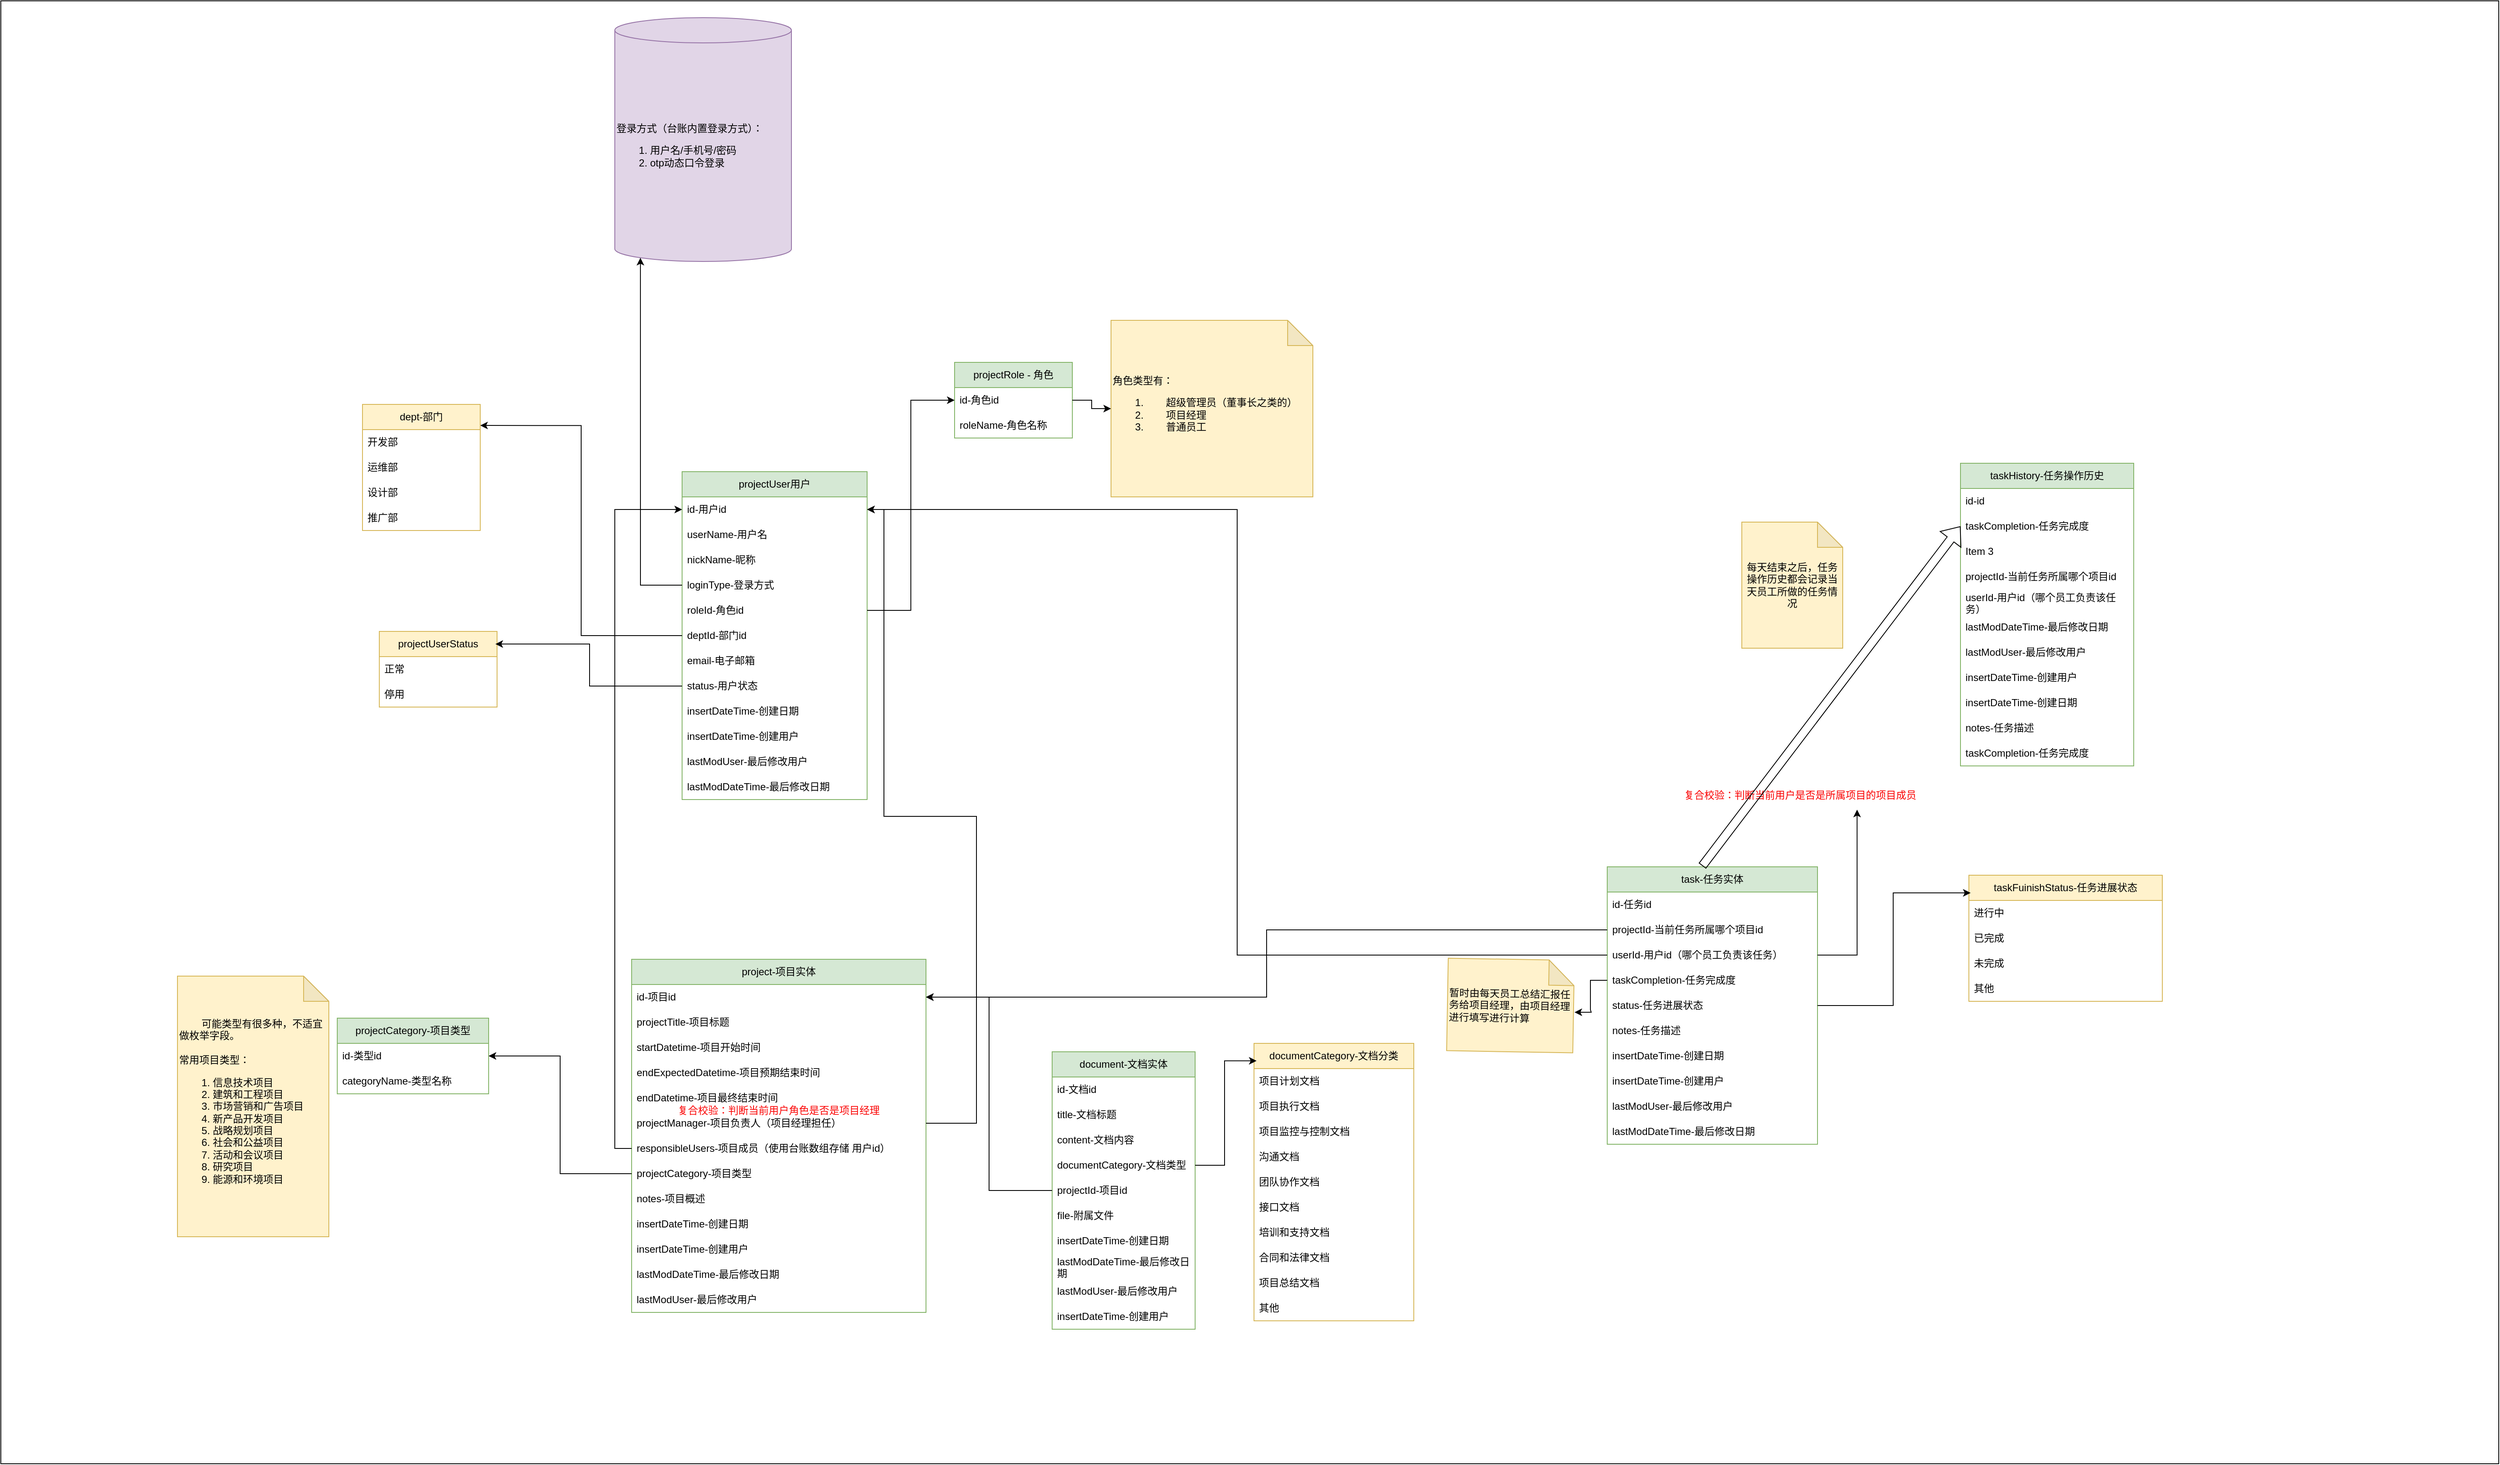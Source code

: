 <mxfile version="21.6.8" type="device">
  <diagram name="第 1 页" id="bXQcBUkpC3boCXOJk-pQ">
    <mxGraphModel dx="2514" dy="2162" grid="1" gridSize="10" guides="1" tooltips="1" connect="1" arrows="1" fold="1" page="1" pageScale="1" pageWidth="827" pageHeight="1169" math="0" shadow="0">
      <root>
        <mxCell id="0" />
        <mxCell id="1" parent="0" />
        <mxCell id="PqRy8XU0RQL9824ncGUy-133" value="" style="rounded=0;whiteSpace=wrap;html=1;" vertex="1" parent="1">
          <mxGeometry x="-720" y="-470" width="2970" height="1740" as="geometry" />
        </mxCell>
        <mxCell id="PqRy8XU0RQL9824ncGUy-2" value="projectUser用户" style="swimlane;fontStyle=0;childLayout=stackLayout;horizontal=1;startSize=30;horizontalStack=0;resizeParent=1;resizeParentMax=0;resizeLast=0;collapsible=1;marginBottom=0;whiteSpace=wrap;html=1;fillColor=#d5e8d4;strokeColor=#82b366;" vertex="1" parent="1">
          <mxGeometry x="90" y="90" width="220" height="390" as="geometry" />
        </mxCell>
        <mxCell id="PqRy8XU0RQL9824ncGUy-3" value="id-用户id" style="text;strokeColor=none;fillColor=none;align=left;verticalAlign=middle;spacingLeft=4;spacingRight=4;overflow=hidden;points=[[0,0.5],[1,0.5]];portConstraint=eastwest;rotatable=0;whiteSpace=wrap;html=1;" vertex="1" parent="PqRy8XU0RQL9824ncGUy-2">
          <mxGeometry y="30" width="220" height="30" as="geometry" />
        </mxCell>
        <mxCell id="PqRy8XU0RQL9824ncGUy-4" value="userName-用户名" style="text;strokeColor=none;fillColor=none;align=left;verticalAlign=middle;spacingLeft=4;spacingRight=4;overflow=hidden;points=[[0,0.5],[1,0.5]];portConstraint=eastwest;rotatable=0;whiteSpace=wrap;html=1;" vertex="1" parent="PqRy8XU0RQL9824ncGUy-2">
          <mxGeometry y="60" width="220" height="30" as="geometry" />
        </mxCell>
        <mxCell id="PqRy8XU0RQL9824ncGUy-5" value="nickName-昵称" style="text;strokeColor=none;fillColor=none;align=left;verticalAlign=middle;spacingLeft=4;spacingRight=4;overflow=hidden;points=[[0,0.5],[1,0.5]];portConstraint=eastwest;rotatable=0;whiteSpace=wrap;html=1;" vertex="1" parent="PqRy8XU0RQL9824ncGUy-2">
          <mxGeometry y="90" width="220" height="30" as="geometry" />
        </mxCell>
        <mxCell id="PqRy8XU0RQL9824ncGUy-12" value="loginType-登录方式" style="text;strokeColor=none;fillColor=none;align=left;verticalAlign=middle;spacingLeft=4;spacingRight=4;overflow=hidden;points=[[0,0.5],[1,0.5]];portConstraint=eastwest;rotatable=0;whiteSpace=wrap;html=1;" vertex="1" parent="PqRy8XU0RQL9824ncGUy-2">
          <mxGeometry y="120" width="220" height="30" as="geometry" />
        </mxCell>
        <mxCell id="PqRy8XU0RQL9824ncGUy-11" value="roleId-角色id" style="text;strokeColor=none;fillColor=none;align=left;verticalAlign=middle;spacingLeft=4;spacingRight=4;overflow=hidden;points=[[0,0.5],[1,0.5]];portConstraint=eastwest;rotatable=0;whiteSpace=wrap;html=1;" vertex="1" parent="PqRy8XU0RQL9824ncGUy-2">
          <mxGeometry y="150" width="220" height="30" as="geometry" />
        </mxCell>
        <mxCell id="PqRy8XU0RQL9824ncGUy-10" value="deptId-部门id" style="text;strokeColor=none;fillColor=none;align=left;verticalAlign=middle;spacingLeft=4;spacingRight=4;overflow=hidden;points=[[0,0.5],[1,0.5]];portConstraint=eastwest;rotatable=0;whiteSpace=wrap;html=1;" vertex="1" parent="PqRy8XU0RQL9824ncGUy-2">
          <mxGeometry y="180" width="220" height="30" as="geometry" />
        </mxCell>
        <mxCell id="PqRy8XU0RQL9824ncGUy-18" value="email-电子邮箱" style="text;strokeColor=none;fillColor=none;align=left;verticalAlign=middle;spacingLeft=4;spacingRight=4;overflow=hidden;points=[[0,0.5],[1,0.5]];portConstraint=eastwest;rotatable=0;whiteSpace=wrap;html=1;" vertex="1" parent="PqRy8XU0RQL9824ncGUy-2">
          <mxGeometry y="210" width="220" height="30" as="geometry" />
        </mxCell>
        <mxCell id="PqRy8XU0RQL9824ncGUy-13" value="status-用户状态" style="text;strokeColor=none;fillColor=none;align=left;verticalAlign=middle;spacingLeft=4;spacingRight=4;overflow=hidden;points=[[0,0.5],[1,0.5]];portConstraint=eastwest;rotatable=0;whiteSpace=wrap;html=1;" vertex="1" parent="PqRy8XU0RQL9824ncGUy-2">
          <mxGeometry y="240" width="220" height="30" as="geometry" />
        </mxCell>
        <mxCell id="PqRy8XU0RQL9824ncGUy-16" value="insertDateTime-创建日期" style="text;strokeColor=none;fillColor=none;align=left;verticalAlign=middle;spacingLeft=4;spacingRight=4;overflow=hidden;points=[[0,0.5],[1,0.5]];portConstraint=eastwest;rotatable=0;whiteSpace=wrap;html=1;" vertex="1" parent="PqRy8XU0RQL9824ncGUy-2">
          <mxGeometry y="270" width="220" height="30" as="geometry" />
        </mxCell>
        <mxCell id="PqRy8XU0RQL9824ncGUy-15" value="insertDateTime-创建用户" style="text;strokeColor=none;fillColor=none;align=left;verticalAlign=middle;spacingLeft=4;spacingRight=4;overflow=hidden;points=[[0,0.5],[1,0.5]];portConstraint=eastwest;rotatable=0;whiteSpace=wrap;html=1;" vertex="1" parent="PqRy8XU0RQL9824ncGUy-2">
          <mxGeometry y="300" width="220" height="30" as="geometry" />
        </mxCell>
        <mxCell id="PqRy8XU0RQL9824ncGUy-17" value="lastModUser-最后修改用户" style="text;strokeColor=none;fillColor=none;align=left;verticalAlign=middle;spacingLeft=4;spacingRight=4;overflow=hidden;points=[[0,0.5],[1,0.5]];portConstraint=eastwest;rotatable=0;whiteSpace=wrap;html=1;" vertex="1" parent="PqRy8XU0RQL9824ncGUy-2">
          <mxGeometry y="330" width="220" height="30" as="geometry" />
        </mxCell>
        <mxCell id="PqRy8XU0RQL9824ncGUy-14" value="lastModDateTime-最后修改日期" style="text;strokeColor=none;fillColor=none;align=left;verticalAlign=middle;spacingLeft=4;spacingRight=4;overflow=hidden;points=[[0,0.5],[1,0.5]];portConstraint=eastwest;rotatable=0;whiteSpace=wrap;html=1;" vertex="1" parent="PqRy8XU0RQL9824ncGUy-2">
          <mxGeometry y="360" width="220" height="30" as="geometry" />
        </mxCell>
        <mxCell id="PqRy8XU0RQL9824ncGUy-6" value="projectRole - 角色" style="swimlane;fontStyle=0;childLayout=stackLayout;horizontal=1;startSize=30;horizontalStack=0;resizeParent=1;resizeParentMax=0;resizeLast=0;collapsible=1;marginBottom=0;whiteSpace=wrap;html=1;fillColor=#d5e8d4;strokeColor=#82b366;" vertex="1" parent="1">
          <mxGeometry x="414" y="-40" width="140" height="90" as="geometry" />
        </mxCell>
        <mxCell id="PqRy8XU0RQL9824ncGUy-7" value="id-角色id" style="text;strokeColor=none;fillColor=none;align=left;verticalAlign=middle;spacingLeft=4;spacingRight=4;overflow=hidden;points=[[0,0.5],[1,0.5]];portConstraint=eastwest;rotatable=0;whiteSpace=wrap;html=1;" vertex="1" parent="PqRy8XU0RQL9824ncGUy-6">
          <mxGeometry y="30" width="140" height="30" as="geometry" />
        </mxCell>
        <mxCell id="PqRy8XU0RQL9824ncGUy-8" value="roleName-角色名称" style="text;strokeColor=none;fillColor=none;align=left;verticalAlign=middle;spacingLeft=4;spacingRight=4;overflow=hidden;points=[[0,0.5],[1,0.5]];portConstraint=eastwest;rotatable=0;whiteSpace=wrap;html=1;" vertex="1" parent="PqRy8XU0RQL9824ncGUy-6">
          <mxGeometry y="60" width="140" height="30" as="geometry" />
        </mxCell>
        <mxCell id="PqRy8XU0RQL9824ncGUy-19" value="projectUserStatus" style="swimlane;fontStyle=0;childLayout=stackLayout;horizontal=1;startSize=30;horizontalStack=0;resizeParent=1;resizeParentMax=0;resizeLast=0;collapsible=1;marginBottom=0;whiteSpace=wrap;html=1;fillColor=#fff2cc;strokeColor=#d6b656;" vertex="1" parent="1">
          <mxGeometry x="-270" y="280" width="140" height="90" as="geometry" />
        </mxCell>
        <mxCell id="PqRy8XU0RQL9824ncGUy-20" value="正常" style="text;strokeColor=none;fillColor=none;align=left;verticalAlign=middle;spacingLeft=4;spacingRight=4;overflow=hidden;points=[[0,0.5],[1,0.5]];portConstraint=eastwest;rotatable=0;whiteSpace=wrap;html=1;" vertex="1" parent="PqRy8XU0RQL9824ncGUy-19">
          <mxGeometry y="30" width="140" height="30" as="geometry" />
        </mxCell>
        <mxCell id="PqRy8XU0RQL9824ncGUy-21" value="停用" style="text;strokeColor=none;fillColor=none;align=left;verticalAlign=middle;spacingLeft=4;spacingRight=4;overflow=hidden;points=[[0,0.5],[1,0.5]];portConstraint=eastwest;rotatable=0;whiteSpace=wrap;html=1;" vertex="1" parent="PqRy8XU0RQL9824ncGUy-19">
          <mxGeometry y="60" width="140" height="30" as="geometry" />
        </mxCell>
        <mxCell id="PqRy8XU0RQL9824ncGUy-23" style="edgeStyle=orthogonalEdgeStyle;rounded=0;orthogonalLoop=1;jettySize=auto;html=1;exitX=0;exitY=0.5;exitDx=0;exitDy=0;entryX=0.986;entryY=0.167;entryDx=0;entryDy=0;entryPerimeter=0;" edge="1" parent="1" source="PqRy8XU0RQL9824ncGUy-13" target="PqRy8XU0RQL9824ncGUy-19">
          <mxGeometry relative="1" as="geometry" />
        </mxCell>
        <mxCell id="PqRy8XU0RQL9824ncGUy-24" style="edgeStyle=orthogonalEdgeStyle;rounded=0;orthogonalLoop=1;jettySize=auto;html=1;exitX=1;exitY=0.5;exitDx=0;exitDy=0;entryX=0;entryY=0.5;entryDx=0;entryDy=0;" edge="1" parent="1" source="PqRy8XU0RQL9824ncGUy-11" target="PqRy8XU0RQL9824ncGUy-7">
          <mxGeometry relative="1" as="geometry" />
        </mxCell>
        <mxCell id="PqRy8XU0RQL9824ncGUy-25" value="角色类型有：&lt;br&gt;&lt;ol&gt;&lt;li&gt;&amp;nbsp; &amp;nbsp; &amp;nbsp; &amp;nbsp;超级管理员（董事长之类的）&lt;/li&gt;&lt;li&gt;&amp;nbsp; &amp;nbsp; &amp;nbsp; &amp;nbsp;项目经理&lt;/li&gt;&lt;li&gt;&lt;span style=&quot;background-color: initial;&quot;&gt;&amp;nbsp; &amp;nbsp; &amp;nbsp; &amp;nbsp;普通员工&lt;/span&gt;&lt;/li&gt;&lt;/ol&gt;" style="shape=note;whiteSpace=wrap;html=1;backgroundOutline=1;darkOpacity=0.05;fillColor=#fff2cc;strokeColor=#d6b656;align=left;" vertex="1" parent="1">
          <mxGeometry x="600" y="-90" width="240" height="210" as="geometry" />
        </mxCell>
        <mxCell id="PqRy8XU0RQL9824ncGUy-26" style="edgeStyle=orthogonalEdgeStyle;rounded=0;orthogonalLoop=1;jettySize=auto;html=1;exitX=1;exitY=0.5;exitDx=0;exitDy=0;entryX=0;entryY=0.5;entryDx=0;entryDy=0;entryPerimeter=0;" edge="1" parent="1" source="PqRy8XU0RQL9824ncGUy-7" target="PqRy8XU0RQL9824ncGUy-25">
          <mxGeometry relative="1" as="geometry" />
        </mxCell>
        <mxCell id="PqRy8XU0RQL9824ncGUy-28" value="project-项目实体" style="swimlane;fontStyle=0;childLayout=stackLayout;horizontal=1;startSize=30;horizontalStack=0;resizeParent=1;resizeParentMax=0;resizeLast=0;collapsible=1;marginBottom=0;whiteSpace=wrap;html=1;fillColor=#d5e8d4;strokeColor=#82b366;" vertex="1" parent="1">
          <mxGeometry x="30" y="670" width="350" height="420" as="geometry" />
        </mxCell>
        <mxCell id="PqRy8XU0RQL9824ncGUy-29" value="id-项目id" style="text;strokeColor=none;fillColor=none;align=left;verticalAlign=middle;spacingLeft=4;spacingRight=4;overflow=hidden;points=[[0,0.5],[1,0.5]];portConstraint=eastwest;rotatable=0;whiteSpace=wrap;html=1;" vertex="1" parent="PqRy8XU0RQL9824ncGUy-28">
          <mxGeometry y="30" width="350" height="30" as="geometry" />
        </mxCell>
        <mxCell id="PqRy8XU0RQL9824ncGUy-30" value="projectTitle-项目标题" style="text;strokeColor=none;fillColor=none;align=left;verticalAlign=middle;spacingLeft=4;spacingRight=4;overflow=hidden;points=[[0,0.5],[1,0.5]];portConstraint=eastwest;rotatable=0;whiteSpace=wrap;html=1;" vertex="1" parent="PqRy8XU0RQL9824ncGUy-28">
          <mxGeometry y="60" width="350" height="30" as="geometry" />
        </mxCell>
        <mxCell id="PqRy8XU0RQL9824ncGUy-42" value="startDatetime-项目开始时间" style="text;strokeColor=none;fillColor=none;align=left;verticalAlign=middle;spacingLeft=4;spacingRight=4;overflow=hidden;points=[[0,0.5],[1,0.5]];portConstraint=eastwest;rotatable=0;whiteSpace=wrap;html=1;" vertex="1" parent="PqRy8XU0RQL9824ncGUy-28">
          <mxGeometry y="90" width="350" height="30" as="geometry" />
        </mxCell>
        <mxCell id="PqRy8XU0RQL9824ncGUy-41" value="endExpectedDatetime-项目预期结束时间" style="text;strokeColor=none;fillColor=none;align=left;verticalAlign=middle;spacingLeft=4;spacingRight=4;overflow=hidden;points=[[0,0.5],[1,0.5]];portConstraint=eastwest;rotatable=0;whiteSpace=wrap;html=1;" vertex="1" parent="PqRy8XU0RQL9824ncGUy-28">
          <mxGeometry y="120" width="350" height="30" as="geometry" />
        </mxCell>
        <mxCell id="PqRy8XU0RQL9824ncGUy-32" value="endDatetime-项目最终结束时间" style="text;strokeColor=none;fillColor=none;align=left;verticalAlign=middle;spacingLeft=4;spacingRight=4;overflow=hidden;points=[[0,0.5],[1,0.5]];portConstraint=eastwest;rotatable=0;whiteSpace=wrap;html=1;" vertex="1" parent="PqRy8XU0RQL9824ncGUy-28">
          <mxGeometry y="150" width="350" height="30" as="geometry" />
        </mxCell>
        <mxCell id="PqRy8XU0RQL9824ncGUy-109" value="&lt;font color=&quot;#fb0404&quot;&gt;复合校验：判断当前用户角色是否是项目经理&lt;/font&gt;" style="text;html=1;strokeColor=none;fillColor=none;align=center;verticalAlign=middle;whiteSpace=wrap;rounded=0;" vertex="1" parent="PqRy8XU0RQL9824ncGUy-28">
          <mxGeometry y="180" width="350" as="geometry" />
        </mxCell>
        <mxCell id="PqRy8XU0RQL9824ncGUy-38" value="projectManager-项目负责人（项目经理担任）" style="text;strokeColor=none;fillColor=none;align=left;verticalAlign=middle;spacingLeft=4;spacingRight=4;overflow=hidden;points=[[0,0.5],[1,0.5]];portConstraint=eastwest;rotatable=0;whiteSpace=wrap;html=1;" vertex="1" parent="PqRy8XU0RQL9824ncGUy-28">
          <mxGeometry y="180" width="350" height="30" as="geometry" />
        </mxCell>
        <mxCell id="PqRy8XU0RQL9824ncGUy-36" value="responsibleUsers-项目成员（使用台账数组存储 用户id）" style="text;strokeColor=none;fillColor=none;align=left;verticalAlign=middle;spacingLeft=4;spacingRight=4;overflow=hidden;points=[[0,0.5],[1,0.5]];portConstraint=eastwest;rotatable=0;whiteSpace=wrap;html=1;" vertex="1" parent="PqRy8XU0RQL9824ncGUy-28">
          <mxGeometry y="210" width="350" height="30" as="geometry" />
        </mxCell>
        <mxCell id="PqRy8XU0RQL9824ncGUy-34" value="projectCategory-项目类型" style="text;strokeColor=none;fillColor=none;align=left;verticalAlign=middle;spacingLeft=4;spacingRight=4;overflow=hidden;points=[[0,0.5],[1,0.5]];portConstraint=eastwest;rotatable=0;whiteSpace=wrap;html=1;" vertex="1" parent="PqRy8XU0RQL9824ncGUy-28">
          <mxGeometry y="240" width="350" height="30" as="geometry" />
        </mxCell>
        <mxCell id="PqRy8XU0RQL9824ncGUy-31" value="notes-项目概述" style="text;strokeColor=none;fillColor=none;align=left;verticalAlign=middle;spacingLeft=4;spacingRight=4;overflow=hidden;points=[[0,0.5],[1,0.5]];portConstraint=eastwest;rotatable=0;whiteSpace=wrap;html=1;" vertex="1" parent="PqRy8XU0RQL9824ncGUy-28">
          <mxGeometry y="270" width="350" height="30" as="geometry" />
        </mxCell>
        <mxCell id="PqRy8XU0RQL9824ncGUy-45" value="insertDateTime-创建日期" style="text;strokeColor=none;fillColor=none;align=left;verticalAlign=middle;spacingLeft=4;spacingRight=4;overflow=hidden;points=[[0,0.5],[1,0.5]];portConstraint=eastwest;rotatable=0;whiteSpace=wrap;html=1;" vertex="1" parent="PqRy8XU0RQL9824ncGUy-28">
          <mxGeometry y="300" width="350" height="30" as="geometry" />
        </mxCell>
        <mxCell id="PqRy8XU0RQL9824ncGUy-46" value="insertDateTime-创建用户" style="text;strokeColor=none;fillColor=none;align=left;verticalAlign=middle;spacingLeft=4;spacingRight=4;overflow=hidden;points=[[0,0.5],[1,0.5]];portConstraint=eastwest;rotatable=0;whiteSpace=wrap;html=1;" vertex="1" parent="PqRy8XU0RQL9824ncGUy-28">
          <mxGeometry y="330" width="350" height="30" as="geometry" />
        </mxCell>
        <mxCell id="PqRy8XU0RQL9824ncGUy-48" value="lastModDateTime-最后修改日期" style="text;strokeColor=none;fillColor=none;align=left;verticalAlign=middle;spacingLeft=4;spacingRight=4;overflow=hidden;points=[[0,0.5],[1,0.5]];portConstraint=eastwest;rotatable=0;whiteSpace=wrap;html=1;" vertex="1" parent="PqRy8XU0RQL9824ncGUy-28">
          <mxGeometry y="360" width="350" height="30" as="geometry" />
        </mxCell>
        <mxCell id="PqRy8XU0RQL9824ncGUy-47" value="lastModUser-最后修改用户" style="text;strokeColor=none;fillColor=none;align=left;verticalAlign=middle;spacingLeft=4;spacingRight=4;overflow=hidden;points=[[0,0.5],[1,0.5]];portConstraint=eastwest;rotatable=0;whiteSpace=wrap;html=1;" vertex="1" parent="PqRy8XU0RQL9824ncGUy-28">
          <mxGeometry y="390" width="350" height="30" as="geometry" />
        </mxCell>
        <mxCell id="PqRy8XU0RQL9824ncGUy-43" style="edgeStyle=orthogonalEdgeStyle;rounded=0;orthogonalLoop=1;jettySize=auto;html=1;exitX=1;exitY=0.5;exitDx=0;exitDy=0;" edge="1" parent="1" source="PqRy8XU0RQL9824ncGUy-38" target="PqRy8XU0RQL9824ncGUy-3">
          <mxGeometry relative="1" as="geometry">
            <Array as="points">
              <mxPoint x="440" y="865" />
              <mxPoint x="440" y="500" />
              <mxPoint x="330" y="500" />
              <mxPoint x="330" y="135" />
            </Array>
          </mxGeometry>
        </mxCell>
        <mxCell id="PqRy8XU0RQL9824ncGUy-44" style="edgeStyle=orthogonalEdgeStyle;rounded=0;orthogonalLoop=1;jettySize=auto;html=1;exitX=0;exitY=0.5;exitDx=0;exitDy=0;entryX=0;entryY=0.5;entryDx=0;entryDy=0;" edge="1" parent="1" source="PqRy8XU0RQL9824ncGUy-36" target="PqRy8XU0RQL9824ncGUy-3">
          <mxGeometry relative="1" as="geometry" />
        </mxCell>
        <mxCell id="PqRy8XU0RQL9824ncGUy-49" value="projectCategory-项目类型" style="swimlane;fontStyle=0;childLayout=stackLayout;horizontal=1;startSize=30;horizontalStack=0;resizeParent=1;resizeParentMax=0;resizeLast=0;collapsible=1;marginBottom=0;whiteSpace=wrap;html=1;fillColor=#d5e8d4;strokeColor=#82b366;" vertex="1" parent="1">
          <mxGeometry x="-320" y="740" width="180" height="90" as="geometry" />
        </mxCell>
        <mxCell id="PqRy8XU0RQL9824ncGUy-50" value="id-类型id" style="text;strokeColor=none;fillColor=none;align=left;verticalAlign=middle;spacingLeft=4;spacingRight=4;overflow=hidden;points=[[0,0.5],[1,0.5]];portConstraint=eastwest;rotatable=0;whiteSpace=wrap;html=1;" vertex="1" parent="PqRy8XU0RQL9824ncGUy-49">
          <mxGeometry y="30" width="180" height="30" as="geometry" />
        </mxCell>
        <mxCell id="PqRy8XU0RQL9824ncGUy-51" value="categoryName-类型名称" style="text;strokeColor=none;fillColor=none;align=left;verticalAlign=middle;spacingLeft=4;spacingRight=4;overflow=hidden;points=[[0,0.5],[1,0.5]];portConstraint=eastwest;rotatable=0;whiteSpace=wrap;html=1;" vertex="1" parent="PqRy8XU0RQL9824ncGUy-49">
          <mxGeometry y="60" width="180" height="30" as="geometry" />
        </mxCell>
        <mxCell id="PqRy8XU0RQL9824ncGUy-53" style="edgeStyle=orthogonalEdgeStyle;rounded=0;orthogonalLoop=1;jettySize=auto;html=1;exitX=0;exitY=0.5;exitDx=0;exitDy=0;entryX=1;entryY=0.5;entryDx=0;entryDy=0;" edge="1" parent="1" source="PqRy8XU0RQL9824ncGUy-34" target="PqRy8XU0RQL9824ncGUy-50">
          <mxGeometry relative="1" as="geometry" />
        </mxCell>
        <mxCell id="PqRy8XU0RQL9824ncGUy-54" value="&lt;span style=&quot;white-space: pre;&quot;&gt;&#x9;&lt;/span&gt;可能类型有很多种，不适宜做枚举字段。&lt;br&gt;&lt;br&gt;常用项目类型：&lt;br&gt;&lt;blockquote style=&quot;margin: 0 0 0 40px; border: none; padding: 0px;&quot;&gt;&lt;/blockquote&gt;&lt;ol&gt;&lt;li&gt;&lt;span style=&quot;background-color: initial;&quot;&gt;信息技术项目&lt;/span&gt;&lt;/li&gt;&lt;li&gt;&lt;span style=&quot;background-color: initial;&quot;&gt;建筑和工程项目&lt;/span&gt;&lt;/li&gt;&lt;li&gt;&lt;span style=&quot;background-color: initial;&quot;&gt;市场营销和广告项目&lt;/span&gt;&lt;/li&gt;&lt;li&gt;&lt;span style=&quot;background-color: initial;&quot;&gt;新产品开发项目&lt;/span&gt;&lt;/li&gt;&lt;li&gt;&lt;span style=&quot;background-color: initial;&quot;&gt;战略规划项目&lt;/span&gt;&lt;/li&gt;&lt;li&gt;&lt;span style=&quot;background-color: initial;&quot;&gt;社会和公益项目&lt;/span&gt;&lt;/li&gt;&lt;li&gt;&lt;span style=&quot;background-color: initial;&quot;&gt;活动和会议项目&lt;/span&gt;&lt;/li&gt;&lt;li&gt;&lt;span style=&quot;background-color: initial;&quot;&gt;研究项目&lt;/span&gt;&lt;/li&gt;&lt;li&gt;&lt;span style=&quot;background-color: initial;&quot;&gt;能源和环境项目&lt;/span&gt;&lt;/li&gt;&lt;/ol&gt;&lt;blockquote style=&quot;margin: 0 0 0 40px; border: none; padding: 0px;&quot;&gt;&lt;/blockquote&gt;&lt;blockquote style=&quot;margin: 0 0 0 40px; border: none; padding: 0px;&quot;&gt;&lt;/blockquote&gt;&lt;blockquote style=&quot;margin: 0 0 0 40px; border: none; padding: 0px;&quot;&gt;&lt;/blockquote&gt;&lt;blockquote style=&quot;margin: 0 0 0 40px; border: none; padding: 0px;&quot;&gt;&lt;/blockquote&gt;&lt;blockquote style=&quot;margin: 0 0 0 40px; border: none; padding: 0px;&quot;&gt;&lt;/blockquote&gt;&lt;blockquote style=&quot;margin: 0 0 0 40px; border: none; padding: 0px;&quot;&gt;&lt;/blockquote&gt;&lt;blockquote style=&quot;margin: 0 0 0 40px; border: none; padding: 0px;&quot;&gt;&lt;/blockquote&gt;" style="shape=note;whiteSpace=wrap;html=1;backgroundOutline=1;darkOpacity=0.05;fillColor=#fff2cc;strokeColor=#d6b656;align=left;" vertex="1" parent="1">
          <mxGeometry x="-510" y="690" width="180" height="310" as="geometry" />
        </mxCell>
        <mxCell id="PqRy8XU0RQL9824ncGUy-55" value="document-文档实体" style="swimlane;fontStyle=0;childLayout=stackLayout;horizontal=1;startSize=30;horizontalStack=0;resizeParent=1;resizeParentMax=0;resizeLast=0;collapsible=1;marginBottom=0;whiteSpace=wrap;html=1;fillColor=#d5e8d4;strokeColor=#82b366;" vertex="1" parent="1">
          <mxGeometry x="530" y="780" width="170" height="330" as="geometry" />
        </mxCell>
        <mxCell id="PqRy8XU0RQL9824ncGUy-56" value="id-文档id" style="text;strokeColor=none;fillColor=none;align=left;verticalAlign=middle;spacingLeft=4;spacingRight=4;overflow=hidden;points=[[0,0.5],[1,0.5]];portConstraint=eastwest;rotatable=0;whiteSpace=wrap;html=1;" vertex="1" parent="PqRy8XU0RQL9824ncGUy-55">
          <mxGeometry y="30" width="170" height="30" as="geometry" />
        </mxCell>
        <mxCell id="PqRy8XU0RQL9824ncGUy-57" value="title-文档标题" style="text;strokeColor=none;fillColor=none;align=left;verticalAlign=middle;spacingLeft=4;spacingRight=4;overflow=hidden;points=[[0,0.5],[1,0.5]];portConstraint=eastwest;rotatable=0;whiteSpace=wrap;html=1;" vertex="1" parent="PqRy8XU0RQL9824ncGUy-55">
          <mxGeometry y="60" width="170" height="30" as="geometry" />
        </mxCell>
        <mxCell id="PqRy8XU0RQL9824ncGUy-58" value="content-文档内容" style="text;strokeColor=none;fillColor=none;align=left;verticalAlign=middle;spacingLeft=4;spacingRight=4;overflow=hidden;points=[[0,0.5],[1,0.5]];portConstraint=eastwest;rotatable=0;whiteSpace=wrap;html=1;" vertex="1" parent="PqRy8XU0RQL9824ncGUy-55">
          <mxGeometry y="90" width="170" height="30" as="geometry" />
        </mxCell>
        <mxCell id="PqRy8XU0RQL9824ncGUy-73" value="documentCategory-文档类型" style="text;strokeColor=none;fillColor=none;align=left;verticalAlign=middle;spacingLeft=4;spacingRight=4;overflow=hidden;points=[[0,0.5],[1,0.5]];portConstraint=eastwest;rotatable=0;whiteSpace=wrap;html=1;" vertex="1" parent="PqRy8XU0RQL9824ncGUy-55">
          <mxGeometry y="120" width="170" height="30" as="geometry" />
        </mxCell>
        <mxCell id="PqRy8XU0RQL9824ncGUy-60" value="projectId-项目id" style="text;strokeColor=none;fillColor=none;align=left;verticalAlign=middle;spacingLeft=4;spacingRight=4;overflow=hidden;points=[[0,0.5],[1,0.5]];portConstraint=eastwest;rotatable=0;whiteSpace=wrap;html=1;" vertex="1" parent="PqRy8XU0RQL9824ncGUy-55">
          <mxGeometry y="150" width="170" height="30" as="geometry" />
        </mxCell>
        <mxCell id="PqRy8XU0RQL9824ncGUy-59" value="file-附属文件" style="text;strokeColor=none;fillColor=none;align=left;verticalAlign=middle;spacingLeft=4;spacingRight=4;overflow=hidden;points=[[0,0.5],[1,0.5]];portConstraint=eastwest;rotatable=0;whiteSpace=wrap;html=1;" vertex="1" parent="PqRy8XU0RQL9824ncGUy-55">
          <mxGeometry y="180" width="170" height="30" as="geometry" />
        </mxCell>
        <mxCell id="PqRy8XU0RQL9824ncGUy-76" value="insertDateTime-创建日期" style="text;strokeColor=none;fillColor=none;align=left;verticalAlign=middle;spacingLeft=4;spacingRight=4;overflow=hidden;points=[[0,0.5],[1,0.5]];portConstraint=eastwest;rotatable=0;whiteSpace=wrap;html=1;" vertex="1" parent="PqRy8XU0RQL9824ncGUy-55">
          <mxGeometry y="210" width="170" height="30" as="geometry" />
        </mxCell>
        <mxCell id="PqRy8XU0RQL9824ncGUy-79" value="lastModDateTime-最后修改日期" style="text;strokeColor=none;fillColor=none;align=left;verticalAlign=middle;spacingLeft=4;spacingRight=4;overflow=hidden;points=[[0,0.5],[1,0.5]];portConstraint=eastwest;rotatable=0;whiteSpace=wrap;html=1;" vertex="1" parent="PqRy8XU0RQL9824ncGUy-55">
          <mxGeometry y="240" width="170" height="30" as="geometry" />
        </mxCell>
        <mxCell id="PqRy8XU0RQL9824ncGUy-78" value="lastModUser-最后修改用户" style="text;strokeColor=none;fillColor=none;align=left;verticalAlign=middle;spacingLeft=4;spacingRight=4;overflow=hidden;points=[[0,0.5],[1,0.5]];portConstraint=eastwest;rotatable=0;whiteSpace=wrap;html=1;" vertex="1" parent="PqRy8XU0RQL9824ncGUy-55">
          <mxGeometry y="270" width="170" height="30" as="geometry" />
        </mxCell>
        <mxCell id="PqRy8XU0RQL9824ncGUy-77" value="insertDateTime-创建用户" style="text;strokeColor=none;fillColor=none;align=left;verticalAlign=middle;spacingLeft=4;spacingRight=4;overflow=hidden;points=[[0,0.5],[1,0.5]];portConstraint=eastwest;rotatable=0;whiteSpace=wrap;html=1;" vertex="1" parent="PqRy8XU0RQL9824ncGUy-55">
          <mxGeometry y="300" width="170" height="30" as="geometry" />
        </mxCell>
        <mxCell id="PqRy8XU0RQL9824ncGUy-61" style="edgeStyle=orthogonalEdgeStyle;rounded=0;orthogonalLoop=1;jettySize=auto;html=1;exitX=0;exitY=0.5;exitDx=0;exitDy=0;" edge="1" parent="1" source="PqRy8XU0RQL9824ncGUy-60" target="PqRy8XU0RQL9824ncGUy-29">
          <mxGeometry relative="1" as="geometry" />
        </mxCell>
        <mxCell id="PqRy8XU0RQL9824ncGUy-62" value="documentCategory-文档分类" style="swimlane;fontStyle=0;childLayout=stackLayout;horizontal=1;startSize=30;horizontalStack=0;resizeParent=1;resizeParentMax=0;resizeLast=0;collapsible=1;marginBottom=0;whiteSpace=wrap;html=1;fillColor=#fff2cc;strokeColor=#d6b656;" vertex="1" parent="1">
          <mxGeometry x="770" y="770" width="190" height="330" as="geometry" />
        </mxCell>
        <mxCell id="PqRy8XU0RQL9824ncGUy-64" value="项目计划文档" style="text;strokeColor=none;fillColor=none;align=left;verticalAlign=middle;spacingLeft=4;spacingRight=4;overflow=hidden;points=[[0,0.5],[1,0.5]];portConstraint=eastwest;rotatable=0;whiteSpace=wrap;html=1;" vertex="1" parent="PqRy8XU0RQL9824ncGUy-62">
          <mxGeometry y="30" width="190" height="30" as="geometry" />
        </mxCell>
        <mxCell id="PqRy8XU0RQL9824ncGUy-65" value="项目执行文档" style="text;strokeColor=none;fillColor=none;align=left;verticalAlign=middle;spacingLeft=4;spacingRight=4;overflow=hidden;points=[[0,0.5],[1,0.5]];portConstraint=eastwest;rotatable=0;whiteSpace=wrap;html=1;" vertex="1" parent="PqRy8XU0RQL9824ncGUy-62">
          <mxGeometry y="60" width="190" height="30" as="geometry" />
        </mxCell>
        <mxCell id="PqRy8XU0RQL9824ncGUy-72" value="项目监控与控制文档" style="text;strokeColor=none;fillColor=none;align=left;verticalAlign=middle;spacingLeft=4;spacingRight=4;overflow=hidden;points=[[0,0.5],[1,0.5]];portConstraint=eastwest;rotatable=0;whiteSpace=wrap;html=1;" vertex="1" parent="PqRy8XU0RQL9824ncGUy-62">
          <mxGeometry y="90" width="190" height="30" as="geometry" />
        </mxCell>
        <mxCell id="PqRy8XU0RQL9824ncGUy-70" value="沟通文档" style="text;strokeColor=none;fillColor=none;align=left;verticalAlign=middle;spacingLeft=4;spacingRight=4;overflow=hidden;points=[[0,0.5],[1,0.5]];portConstraint=eastwest;rotatable=0;whiteSpace=wrap;html=1;" vertex="1" parent="PqRy8XU0RQL9824ncGUy-62">
          <mxGeometry y="120" width="190" height="30" as="geometry" />
        </mxCell>
        <mxCell id="PqRy8XU0RQL9824ncGUy-68" value="团队协作文档" style="text;strokeColor=none;fillColor=none;align=left;verticalAlign=middle;spacingLeft=4;spacingRight=4;overflow=hidden;points=[[0,0.5],[1,0.5]];portConstraint=eastwest;rotatable=0;whiteSpace=wrap;html=1;" vertex="1" parent="PqRy8XU0RQL9824ncGUy-62">
          <mxGeometry y="150" width="190" height="30" as="geometry" />
        </mxCell>
        <mxCell id="PqRy8XU0RQL9824ncGUy-63" value="接口文档" style="text;strokeColor=none;fillColor=none;align=left;verticalAlign=middle;spacingLeft=4;spacingRight=4;overflow=hidden;points=[[0,0.5],[1,0.5]];portConstraint=eastwest;rotatable=0;whiteSpace=wrap;html=1;" vertex="1" parent="PqRy8XU0RQL9824ncGUy-62">
          <mxGeometry y="180" width="190" height="30" as="geometry" />
        </mxCell>
        <mxCell id="PqRy8XU0RQL9824ncGUy-66" value="培训和支持文档" style="text;strokeColor=none;fillColor=none;align=left;verticalAlign=middle;spacingLeft=4;spacingRight=4;overflow=hidden;points=[[0,0.5],[1,0.5]];portConstraint=eastwest;rotatable=0;whiteSpace=wrap;html=1;" vertex="1" parent="PqRy8XU0RQL9824ncGUy-62">
          <mxGeometry y="210" width="190" height="30" as="geometry" />
        </mxCell>
        <mxCell id="PqRy8XU0RQL9824ncGUy-67" value="合同和法律文档" style="text;strokeColor=none;fillColor=none;align=left;verticalAlign=middle;spacingLeft=4;spacingRight=4;overflow=hidden;points=[[0,0.5],[1,0.5]];portConstraint=eastwest;rotatable=0;whiteSpace=wrap;html=1;" vertex="1" parent="PqRy8XU0RQL9824ncGUy-62">
          <mxGeometry y="240" width="190" height="30" as="geometry" />
        </mxCell>
        <mxCell id="PqRy8XU0RQL9824ncGUy-69" value="项目总结文档" style="text;strokeColor=none;fillColor=none;align=left;verticalAlign=middle;spacingLeft=4;spacingRight=4;overflow=hidden;points=[[0,0.5],[1,0.5]];portConstraint=eastwest;rotatable=0;whiteSpace=wrap;html=1;" vertex="1" parent="PqRy8XU0RQL9824ncGUy-62">
          <mxGeometry y="270" width="190" height="30" as="geometry" />
        </mxCell>
        <mxCell id="PqRy8XU0RQL9824ncGUy-75" value="其他" style="text;strokeColor=none;fillColor=none;align=left;verticalAlign=middle;spacingLeft=4;spacingRight=4;overflow=hidden;points=[[0,0.5],[1,0.5]];portConstraint=eastwest;rotatable=0;whiteSpace=wrap;html=1;" vertex="1" parent="PqRy8XU0RQL9824ncGUy-62">
          <mxGeometry y="300" width="190" height="30" as="geometry" />
        </mxCell>
        <mxCell id="PqRy8XU0RQL9824ncGUy-74" style="edgeStyle=orthogonalEdgeStyle;rounded=0;orthogonalLoop=1;jettySize=auto;html=1;exitX=1;exitY=0.5;exitDx=0;exitDy=0;entryX=0.016;entryY=0.063;entryDx=0;entryDy=0;entryPerimeter=0;" edge="1" parent="1" source="PqRy8XU0RQL9824ncGUy-73" target="PqRy8XU0RQL9824ncGUy-62">
          <mxGeometry relative="1" as="geometry" />
        </mxCell>
        <mxCell id="PqRy8XU0RQL9824ncGUy-80" value="dept-部门" style="swimlane;fontStyle=0;childLayout=stackLayout;horizontal=1;startSize=30;horizontalStack=0;resizeParent=1;resizeParentMax=0;resizeLast=0;collapsible=1;marginBottom=0;whiteSpace=wrap;html=1;fillColor=#fff2cc;strokeColor=#d6b656;" vertex="1" parent="1">
          <mxGeometry x="-290" y="10" width="140" height="150" as="geometry" />
        </mxCell>
        <mxCell id="PqRy8XU0RQL9824ncGUy-81" value="开发部" style="text;strokeColor=none;fillColor=none;align=left;verticalAlign=middle;spacingLeft=4;spacingRight=4;overflow=hidden;points=[[0,0.5],[1,0.5]];portConstraint=eastwest;rotatable=0;whiteSpace=wrap;html=1;" vertex="1" parent="PqRy8XU0RQL9824ncGUy-80">
          <mxGeometry y="30" width="140" height="30" as="geometry" />
        </mxCell>
        <mxCell id="PqRy8XU0RQL9824ncGUy-82" value="运维部" style="text;strokeColor=none;fillColor=none;align=left;verticalAlign=middle;spacingLeft=4;spacingRight=4;overflow=hidden;points=[[0,0.5],[1,0.5]];portConstraint=eastwest;rotatable=0;whiteSpace=wrap;html=1;" vertex="1" parent="PqRy8XU0RQL9824ncGUy-80">
          <mxGeometry y="60" width="140" height="30" as="geometry" />
        </mxCell>
        <mxCell id="PqRy8XU0RQL9824ncGUy-83" value="设计部" style="text;strokeColor=none;fillColor=none;align=left;verticalAlign=middle;spacingLeft=4;spacingRight=4;overflow=hidden;points=[[0,0.5],[1,0.5]];portConstraint=eastwest;rotatable=0;whiteSpace=wrap;html=1;" vertex="1" parent="PqRy8XU0RQL9824ncGUy-80">
          <mxGeometry y="90" width="140" height="30" as="geometry" />
        </mxCell>
        <mxCell id="PqRy8XU0RQL9824ncGUy-85" value="推广部" style="text;strokeColor=none;fillColor=none;align=left;verticalAlign=middle;spacingLeft=4;spacingRight=4;overflow=hidden;points=[[0,0.5],[1,0.5]];portConstraint=eastwest;rotatable=0;whiteSpace=wrap;html=1;" vertex="1" parent="PqRy8XU0RQL9824ncGUy-80">
          <mxGeometry y="120" width="140" height="30" as="geometry" />
        </mxCell>
        <mxCell id="PqRy8XU0RQL9824ncGUy-84" style="edgeStyle=orthogonalEdgeStyle;rounded=0;orthogonalLoop=1;jettySize=auto;html=1;exitX=0;exitY=0.5;exitDx=0;exitDy=0;entryX=1;entryY=0.167;entryDx=0;entryDy=0;entryPerimeter=0;" edge="1" parent="1" source="PqRy8XU0RQL9824ncGUy-10" target="PqRy8XU0RQL9824ncGUy-80">
          <mxGeometry relative="1" as="geometry" />
        </mxCell>
        <mxCell id="PqRy8XU0RQL9824ncGUy-86" value="task-任务实体" style="swimlane;fontStyle=0;childLayout=stackLayout;horizontal=1;startSize=30;horizontalStack=0;resizeParent=1;resizeParentMax=0;resizeLast=0;collapsible=1;marginBottom=0;whiteSpace=wrap;html=1;fillColor=#d5e8d4;strokeColor=#82b366;" vertex="1" parent="1">
          <mxGeometry x="1190" y="560" width="250" height="330" as="geometry" />
        </mxCell>
        <mxCell id="PqRy8XU0RQL9824ncGUy-87" value="id-任务id" style="text;strokeColor=none;fillColor=none;align=left;verticalAlign=middle;spacingLeft=4;spacingRight=4;overflow=hidden;points=[[0,0.5],[1,0.5]];portConstraint=eastwest;rotatable=0;whiteSpace=wrap;html=1;" vertex="1" parent="PqRy8XU0RQL9824ncGUy-86">
          <mxGeometry y="30" width="250" height="30" as="geometry" />
        </mxCell>
        <mxCell id="PqRy8XU0RQL9824ncGUy-88" value="projectId-当前任务所属哪个项目id" style="text;strokeColor=none;fillColor=none;align=left;verticalAlign=middle;spacingLeft=4;spacingRight=4;overflow=hidden;points=[[0,0.5],[1,0.5]];portConstraint=eastwest;rotatable=0;whiteSpace=wrap;html=1;" vertex="1" parent="PqRy8XU0RQL9824ncGUy-86">
          <mxGeometry y="60" width="250" height="30" as="geometry" />
        </mxCell>
        <mxCell id="PqRy8XU0RQL9824ncGUy-90" value="userId-用户id（哪个员工负责该任务）" style="text;strokeColor=none;fillColor=none;align=left;verticalAlign=middle;spacingLeft=4;spacingRight=4;overflow=hidden;points=[[0,0.5],[1,0.5]];portConstraint=eastwest;rotatable=0;whiteSpace=wrap;html=1;" vertex="1" parent="PqRy8XU0RQL9824ncGUy-86">
          <mxGeometry y="90" width="250" height="30" as="geometry" />
        </mxCell>
        <mxCell id="PqRy8XU0RQL9824ncGUy-97" value="taskCompletion-任务完成度" style="text;strokeColor=none;fillColor=none;align=left;verticalAlign=middle;spacingLeft=4;spacingRight=4;overflow=hidden;points=[[0,0.5],[1,0.5]];portConstraint=eastwest;rotatable=0;whiteSpace=wrap;html=1;" vertex="1" parent="PqRy8XU0RQL9824ncGUy-86">
          <mxGeometry y="120" width="250" height="30" as="geometry" />
        </mxCell>
        <mxCell id="PqRy8XU0RQL9824ncGUy-98" value="status-任务进展状态" style="text;strokeColor=none;fillColor=none;align=left;verticalAlign=middle;spacingLeft=4;spacingRight=4;overflow=hidden;points=[[0,0.5],[1,0.5]];portConstraint=eastwest;rotatable=0;whiteSpace=wrap;html=1;" vertex="1" parent="PqRy8XU0RQL9824ncGUy-86">
          <mxGeometry y="150" width="250" height="30" as="geometry" />
        </mxCell>
        <mxCell id="PqRy8XU0RQL9824ncGUy-89" value="notes-任务描述" style="text;strokeColor=none;fillColor=none;align=left;verticalAlign=middle;spacingLeft=4;spacingRight=4;overflow=hidden;points=[[0,0.5],[1,0.5]];portConstraint=eastwest;rotatable=0;whiteSpace=wrap;html=1;" vertex="1" parent="PqRy8XU0RQL9824ncGUy-86">
          <mxGeometry y="180" width="250" height="30" as="geometry" />
        </mxCell>
        <mxCell id="PqRy8XU0RQL9824ncGUy-91" value="insertDateTime-创建日期" style="text;strokeColor=none;fillColor=none;align=left;verticalAlign=middle;spacingLeft=4;spacingRight=4;overflow=hidden;points=[[0,0.5],[1,0.5]];portConstraint=eastwest;rotatable=0;whiteSpace=wrap;html=1;" vertex="1" parent="PqRy8XU0RQL9824ncGUy-86">
          <mxGeometry y="210" width="250" height="30" as="geometry" />
        </mxCell>
        <mxCell id="PqRy8XU0RQL9824ncGUy-94" value="insertDateTime-创建用户" style="text;strokeColor=none;fillColor=none;align=left;verticalAlign=middle;spacingLeft=4;spacingRight=4;overflow=hidden;points=[[0,0.5],[1,0.5]];portConstraint=eastwest;rotatable=0;whiteSpace=wrap;html=1;" vertex="1" parent="PqRy8XU0RQL9824ncGUy-86">
          <mxGeometry y="240" width="250" height="30" as="geometry" />
        </mxCell>
        <mxCell id="PqRy8XU0RQL9824ncGUy-93" value="lastModUser-最后修改用户" style="text;strokeColor=none;fillColor=none;align=left;verticalAlign=middle;spacingLeft=4;spacingRight=4;overflow=hidden;points=[[0,0.5],[1,0.5]];portConstraint=eastwest;rotatable=0;whiteSpace=wrap;html=1;" vertex="1" parent="PqRy8XU0RQL9824ncGUy-86">
          <mxGeometry y="270" width="250" height="30" as="geometry" />
        </mxCell>
        <mxCell id="PqRy8XU0RQL9824ncGUy-92" value="lastModDateTime-最后修改日期" style="text;strokeColor=none;fillColor=none;align=left;verticalAlign=middle;spacingLeft=4;spacingRight=4;overflow=hidden;points=[[0,0.5],[1,0.5]];portConstraint=eastwest;rotatable=0;whiteSpace=wrap;html=1;" vertex="1" parent="PqRy8XU0RQL9824ncGUy-86">
          <mxGeometry y="300" width="250" height="30" as="geometry" />
        </mxCell>
        <mxCell id="PqRy8XU0RQL9824ncGUy-95" style="edgeStyle=orthogonalEdgeStyle;rounded=0;orthogonalLoop=1;jettySize=auto;html=1;exitX=0;exitY=0.5;exitDx=0;exitDy=0;" edge="1" parent="1" source="PqRy8XU0RQL9824ncGUy-88" target="PqRy8XU0RQL9824ncGUy-29">
          <mxGeometry relative="1" as="geometry" />
        </mxCell>
        <mxCell id="PqRy8XU0RQL9824ncGUy-96" style="edgeStyle=orthogonalEdgeStyle;rounded=0;orthogonalLoop=1;jettySize=auto;html=1;exitX=0;exitY=0.5;exitDx=0;exitDy=0;entryX=1;entryY=0.5;entryDx=0;entryDy=0;" edge="1" parent="1" source="PqRy8XU0RQL9824ncGUy-90" target="PqRy8XU0RQL9824ncGUy-3">
          <mxGeometry relative="1" as="geometry" />
        </mxCell>
        <mxCell id="PqRy8XU0RQL9824ncGUy-99" value="taskFuinishStatus-任务进展状态" style="swimlane;fontStyle=0;childLayout=stackLayout;horizontal=1;startSize=30;horizontalStack=0;resizeParent=1;resizeParentMax=0;resizeLast=0;collapsible=1;marginBottom=0;whiteSpace=wrap;html=1;fillColor=#fff2cc;strokeColor=#d6b656;" vertex="1" parent="1">
          <mxGeometry x="1620" y="570" width="230" height="150" as="geometry" />
        </mxCell>
        <mxCell id="PqRy8XU0RQL9824ncGUy-100" value="进行中" style="text;strokeColor=none;fillColor=none;align=left;verticalAlign=middle;spacingLeft=4;spacingRight=4;overflow=hidden;points=[[0,0.5],[1,0.5]];portConstraint=eastwest;rotatable=0;whiteSpace=wrap;html=1;" vertex="1" parent="PqRy8XU0RQL9824ncGUy-99">
          <mxGeometry y="30" width="230" height="30" as="geometry" />
        </mxCell>
        <mxCell id="PqRy8XU0RQL9824ncGUy-101" value="已完成" style="text;strokeColor=none;fillColor=none;align=left;verticalAlign=middle;spacingLeft=4;spacingRight=4;overflow=hidden;points=[[0,0.5],[1,0.5]];portConstraint=eastwest;rotatable=0;whiteSpace=wrap;html=1;" vertex="1" parent="PqRy8XU0RQL9824ncGUy-99">
          <mxGeometry y="60" width="230" height="30" as="geometry" />
        </mxCell>
        <mxCell id="PqRy8XU0RQL9824ncGUy-102" value="未完成" style="text;strokeColor=none;fillColor=none;align=left;verticalAlign=middle;spacingLeft=4;spacingRight=4;overflow=hidden;points=[[0,0.5],[1,0.5]];portConstraint=eastwest;rotatable=0;whiteSpace=wrap;html=1;" vertex="1" parent="PqRy8XU0RQL9824ncGUy-99">
          <mxGeometry y="90" width="230" height="30" as="geometry" />
        </mxCell>
        <mxCell id="PqRy8XU0RQL9824ncGUy-103" value="其他" style="text;strokeColor=none;fillColor=none;align=left;verticalAlign=middle;spacingLeft=4;spacingRight=4;overflow=hidden;points=[[0,0.5],[1,0.5]];portConstraint=eastwest;rotatable=0;whiteSpace=wrap;html=1;" vertex="1" parent="PqRy8XU0RQL9824ncGUy-99">
          <mxGeometry y="120" width="230" height="30" as="geometry" />
        </mxCell>
        <mxCell id="PqRy8XU0RQL9824ncGUy-104" style="edgeStyle=orthogonalEdgeStyle;rounded=0;orthogonalLoop=1;jettySize=auto;html=1;exitX=1;exitY=0.5;exitDx=0;exitDy=0;entryX=0.009;entryY=0.14;entryDx=0;entryDy=0;entryPerimeter=0;" edge="1" parent="1" source="PqRy8XU0RQL9824ncGUy-98" target="PqRy8XU0RQL9824ncGUy-99">
          <mxGeometry relative="1" as="geometry" />
        </mxCell>
        <mxCell id="PqRy8XU0RQL9824ncGUy-105" value="暂时由每天员工总结汇报任务给项目经理，由项目经理进行填写进行计算" style="shape=note;whiteSpace=wrap;html=1;backgroundOutline=1;darkOpacity=0.05;rotation=1;align=left;fillColor=#fff2cc;strokeColor=#d6b656;" vertex="1" parent="1">
          <mxGeometry x="1000.0" y="670" width="150" height="110" as="geometry" />
        </mxCell>
        <mxCell id="PqRy8XU0RQL9824ncGUy-107" style="edgeStyle=orthogonalEdgeStyle;rounded=0;orthogonalLoop=1;jettySize=auto;html=1;exitX=0;exitY=0.5;exitDx=0;exitDy=0;entryX=1.008;entryY=0.561;entryDx=0;entryDy=0;entryPerimeter=0;" edge="1" parent="1" source="PqRy8XU0RQL9824ncGUy-97" target="PqRy8XU0RQL9824ncGUy-105">
          <mxGeometry relative="1" as="geometry" />
        </mxCell>
        <mxCell id="PqRy8XU0RQL9824ncGUy-110" value="&lt;font color=&quot;#fa0000&quot;&gt;复合校验：判断当前用户是否是所属项目的项目成员&lt;/font&gt;" style="text;html=1;strokeColor=none;fillColor=none;align=center;verticalAlign=middle;whiteSpace=wrap;rounded=0;" vertex="1" parent="1">
          <mxGeometry x="1270" y="460" width="299" height="30" as="geometry" />
        </mxCell>
        <mxCell id="PqRy8XU0RQL9824ncGUy-111" style="edgeStyle=orthogonalEdgeStyle;rounded=0;orthogonalLoop=1;jettySize=auto;html=1;exitX=1;exitY=0.5;exitDx=0;exitDy=0;entryX=0.726;entryY=1.067;entryDx=0;entryDy=0;entryPerimeter=0;" edge="1" parent="1" source="PqRy8XU0RQL9824ncGUy-90" target="PqRy8XU0RQL9824ncGUy-110">
          <mxGeometry relative="1" as="geometry" />
        </mxCell>
        <mxCell id="PqRy8XU0RQL9824ncGUy-112" value="登录方式（台账内置登录方式）：&lt;br&gt;&lt;ol&gt;&lt;li&gt;用户名/手机号/密码&lt;/li&gt;&lt;li&gt;otp动态口令登录&lt;/li&gt;&lt;/ol&gt;" style="shape=cylinder3;whiteSpace=wrap;html=1;boundedLbl=1;backgroundOutline=1;size=15;fillColor=#e1d5e7;strokeColor=#9673a6;align=left;" vertex="1" parent="1">
          <mxGeometry x="10" y="-450" width="210" height="290" as="geometry" />
        </mxCell>
        <mxCell id="PqRy8XU0RQL9824ncGUy-113" style="edgeStyle=orthogonalEdgeStyle;rounded=0;orthogonalLoop=1;jettySize=auto;html=1;exitX=0;exitY=0.5;exitDx=0;exitDy=0;entryX=0.145;entryY=1;entryDx=0;entryDy=-4.35;entryPerimeter=0;" edge="1" parent="1" source="PqRy8XU0RQL9824ncGUy-12" target="PqRy8XU0RQL9824ncGUy-112">
          <mxGeometry relative="1" as="geometry" />
        </mxCell>
        <mxCell id="PqRy8XU0RQL9824ncGUy-114" value="taskHistory-任务操作历史" style="swimlane;fontStyle=0;childLayout=stackLayout;horizontal=1;startSize=30;horizontalStack=0;resizeParent=1;resizeParentMax=0;resizeLast=0;collapsible=1;marginBottom=0;whiteSpace=wrap;html=1;fillColor=#d5e8d4;strokeColor=#82b366;" vertex="1" parent="1">
          <mxGeometry x="1610" y="80" width="206" height="360" as="geometry" />
        </mxCell>
        <mxCell id="PqRy8XU0RQL9824ncGUy-115" value="id-id" style="text;strokeColor=none;fillColor=none;align=left;verticalAlign=middle;spacingLeft=4;spacingRight=4;overflow=hidden;points=[[0,0.5],[1,0.5]];portConstraint=eastwest;rotatable=0;whiteSpace=wrap;html=1;" vertex="1" parent="PqRy8XU0RQL9824ncGUy-114">
          <mxGeometry y="30" width="206" height="30" as="geometry" />
        </mxCell>
        <mxCell id="PqRy8XU0RQL9824ncGUy-126" value="taskCompletion-任务完成度" style="text;strokeColor=none;fillColor=none;align=left;verticalAlign=middle;spacingLeft=4;spacingRight=4;overflow=hidden;points=[[0,0.5],[1,0.5]];portConstraint=eastwest;rotatable=0;whiteSpace=wrap;html=1;" vertex="1" parent="PqRy8XU0RQL9824ncGUy-114">
          <mxGeometry y="60" width="206" height="30" as="geometry" />
        </mxCell>
        <mxCell id="PqRy8XU0RQL9824ncGUy-117" value="Item 3" style="text;strokeColor=none;fillColor=none;align=left;verticalAlign=middle;spacingLeft=4;spacingRight=4;overflow=hidden;points=[[0,0.5],[1,0.5]];portConstraint=eastwest;rotatable=0;whiteSpace=wrap;html=1;" vertex="1" parent="PqRy8XU0RQL9824ncGUy-114">
          <mxGeometry y="90" width="206" height="30" as="geometry" />
        </mxCell>
        <mxCell id="PqRy8XU0RQL9824ncGUy-118" value="projectId-当前任务所属哪个项目id" style="text;strokeColor=none;fillColor=none;align=left;verticalAlign=middle;spacingLeft=4;spacingRight=4;overflow=hidden;points=[[0,0.5],[1,0.5]];portConstraint=eastwest;rotatable=0;whiteSpace=wrap;html=1;" vertex="1" parent="PqRy8XU0RQL9824ncGUy-114">
          <mxGeometry y="120" width="206" height="30" as="geometry" />
        </mxCell>
        <mxCell id="PqRy8XU0RQL9824ncGUy-119" value="userId-用户id（哪个员工负责该任务）" style="text;strokeColor=none;fillColor=none;align=left;verticalAlign=middle;spacingLeft=4;spacingRight=4;overflow=hidden;points=[[0,0.5],[1,0.5]];portConstraint=eastwest;rotatable=0;whiteSpace=wrap;html=1;" vertex="1" parent="PqRy8XU0RQL9824ncGUy-114">
          <mxGeometry y="150" width="206" height="30" as="geometry" />
        </mxCell>
        <mxCell id="PqRy8XU0RQL9824ncGUy-125" value="lastModDateTime-最后修改日期" style="text;strokeColor=none;fillColor=none;align=left;verticalAlign=middle;spacingLeft=4;spacingRight=4;overflow=hidden;points=[[0,0.5],[1,0.5]];portConstraint=eastwest;rotatable=0;whiteSpace=wrap;html=1;" vertex="1" parent="PqRy8XU0RQL9824ncGUy-114">
          <mxGeometry y="180" width="206" height="30" as="geometry" />
        </mxCell>
        <mxCell id="PqRy8XU0RQL9824ncGUy-124" value="lastModUser-最后修改用户" style="text;strokeColor=none;fillColor=none;align=left;verticalAlign=middle;spacingLeft=4;spacingRight=4;overflow=hidden;points=[[0,0.5],[1,0.5]];portConstraint=eastwest;rotatable=0;whiteSpace=wrap;html=1;" vertex="1" parent="PqRy8XU0RQL9824ncGUy-114">
          <mxGeometry y="210" width="206" height="30" as="geometry" />
        </mxCell>
        <mxCell id="PqRy8XU0RQL9824ncGUy-123" value="insertDateTime-创建用户" style="text;strokeColor=none;fillColor=none;align=left;verticalAlign=middle;spacingLeft=4;spacingRight=4;overflow=hidden;points=[[0,0.5],[1,0.5]];portConstraint=eastwest;rotatable=0;whiteSpace=wrap;html=1;" vertex="1" parent="PqRy8XU0RQL9824ncGUy-114">
          <mxGeometry y="240" width="206" height="30" as="geometry" />
        </mxCell>
        <mxCell id="PqRy8XU0RQL9824ncGUy-122" value="insertDateTime-创建日期" style="text;strokeColor=none;fillColor=none;align=left;verticalAlign=middle;spacingLeft=4;spacingRight=4;overflow=hidden;points=[[0,0.5],[1,0.5]];portConstraint=eastwest;rotatable=0;whiteSpace=wrap;html=1;" vertex="1" parent="PqRy8XU0RQL9824ncGUy-114">
          <mxGeometry y="270" width="206" height="30" as="geometry" />
        </mxCell>
        <mxCell id="PqRy8XU0RQL9824ncGUy-121" value="notes-任务描述" style="text;strokeColor=none;fillColor=none;align=left;verticalAlign=middle;spacingLeft=4;spacingRight=4;overflow=hidden;points=[[0,0.5],[1,0.5]];portConstraint=eastwest;rotatable=0;whiteSpace=wrap;html=1;" vertex="1" parent="PqRy8XU0RQL9824ncGUy-114">
          <mxGeometry y="300" width="206" height="30" as="geometry" />
        </mxCell>
        <mxCell id="PqRy8XU0RQL9824ncGUy-120" value="taskCompletion-任务完成度" style="text;strokeColor=none;fillColor=none;align=left;verticalAlign=middle;spacingLeft=4;spacingRight=4;overflow=hidden;points=[[0,0.5],[1,0.5]];portConstraint=eastwest;rotatable=0;whiteSpace=wrap;html=1;" vertex="1" parent="PqRy8XU0RQL9824ncGUy-114">
          <mxGeometry y="330" width="206" height="30" as="geometry" />
        </mxCell>
        <mxCell id="PqRy8XU0RQL9824ncGUy-127" value="" style="shape=flexArrow;endArrow=classic;html=1;rounded=0;exitX=0.452;exitY=-0.003;exitDx=0;exitDy=0;exitPerimeter=0;entryX=0;entryY=0.5;entryDx=0;entryDy=0;" edge="1" parent="1" source="PqRy8XU0RQL9824ncGUy-86" target="PqRy8XU0RQL9824ncGUy-126">
          <mxGeometry width="50" height="50" relative="1" as="geometry">
            <mxPoint x="1350" y="330" as="sourcePoint" />
            <mxPoint x="1400" y="280" as="targetPoint" />
          </mxGeometry>
        </mxCell>
        <mxCell id="PqRy8XU0RQL9824ncGUy-128" value="每天结束之后，任务操作历史都会记录当天员工所做的任务情况" style="shape=note;whiteSpace=wrap;html=1;backgroundOutline=1;darkOpacity=0.05;fillColor=#fff2cc;strokeColor=#d6b656;" vertex="1" parent="1">
          <mxGeometry x="1350" y="150" width="120" height="150" as="geometry" />
        </mxCell>
      </root>
    </mxGraphModel>
  </diagram>
</mxfile>
